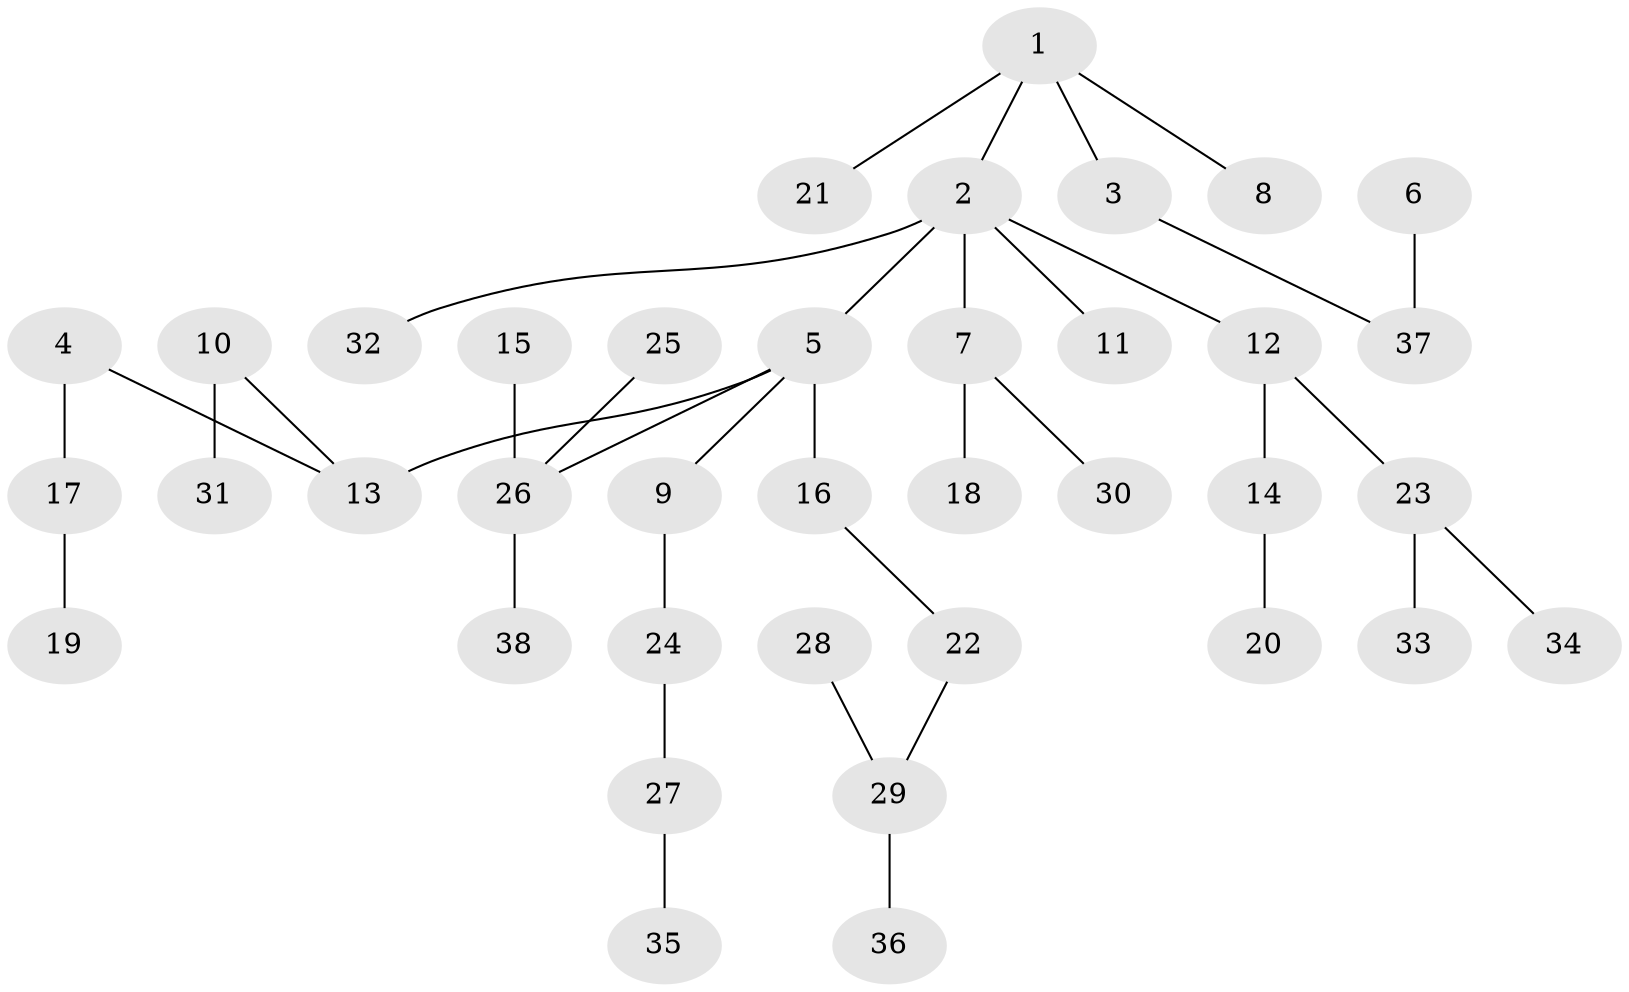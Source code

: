 // original degree distribution, {4: 0.05555555555555555, 7: 0.018518518518518517, 6: 0.018518518518518517, 5: 0.018518518518518517, 3: 0.12962962962962962, 1: 0.5, 2: 0.25925925925925924}
// Generated by graph-tools (version 1.1) at 2025/37/03/04/25 23:37:24]
// undirected, 38 vertices, 37 edges
graph export_dot {
  node [color=gray90,style=filled];
  1;
  2;
  3;
  4;
  5;
  6;
  7;
  8;
  9;
  10;
  11;
  12;
  13;
  14;
  15;
  16;
  17;
  18;
  19;
  20;
  21;
  22;
  23;
  24;
  25;
  26;
  27;
  28;
  29;
  30;
  31;
  32;
  33;
  34;
  35;
  36;
  37;
  38;
  1 -- 2 [weight=1.0];
  1 -- 3 [weight=1.0];
  1 -- 8 [weight=1.0];
  1 -- 21 [weight=1.0];
  2 -- 5 [weight=1.0];
  2 -- 7 [weight=1.0];
  2 -- 11 [weight=1.0];
  2 -- 12 [weight=1.0];
  2 -- 32 [weight=1.0];
  3 -- 37 [weight=1.0];
  4 -- 13 [weight=1.0];
  4 -- 17 [weight=1.0];
  5 -- 9 [weight=1.0];
  5 -- 13 [weight=1.0];
  5 -- 16 [weight=1.0];
  5 -- 26 [weight=1.0];
  6 -- 37 [weight=1.0];
  7 -- 18 [weight=1.0];
  7 -- 30 [weight=1.0];
  9 -- 24 [weight=1.0];
  10 -- 13 [weight=1.0];
  10 -- 31 [weight=1.0];
  12 -- 14 [weight=1.0];
  12 -- 23 [weight=1.0];
  14 -- 20 [weight=1.0];
  15 -- 26 [weight=1.0];
  16 -- 22 [weight=1.0];
  17 -- 19 [weight=1.0];
  22 -- 29 [weight=1.0];
  23 -- 33 [weight=1.0];
  23 -- 34 [weight=1.0];
  24 -- 27 [weight=1.0];
  25 -- 26 [weight=1.0];
  26 -- 38 [weight=1.0];
  27 -- 35 [weight=1.0];
  28 -- 29 [weight=1.0];
  29 -- 36 [weight=1.0];
}
